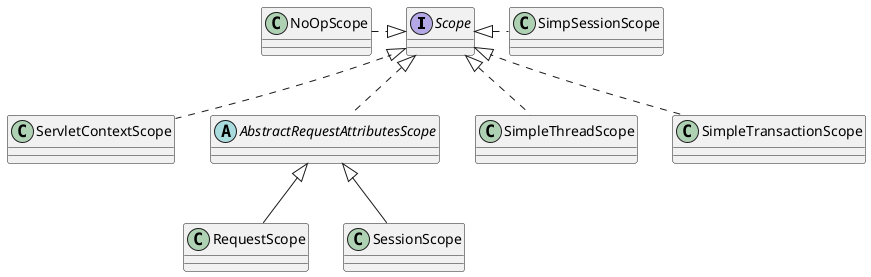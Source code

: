 @startuml

interface Scope

Scope <|.left. NoOpScope
Scope <|.. ServletContextScope
abstract AbstractRequestAttributesScope
Scope <|.. AbstractRequestAttributesScope
Scope <|.. SimpleThreadScope
Scope <|.. SimpleTransactionScope
Scope <|.right. SimpSessionScope

AbstractRequestAttributesScope <|-- RequestScope
AbstractRequestAttributesScope <|-- SessionScope

@enduml